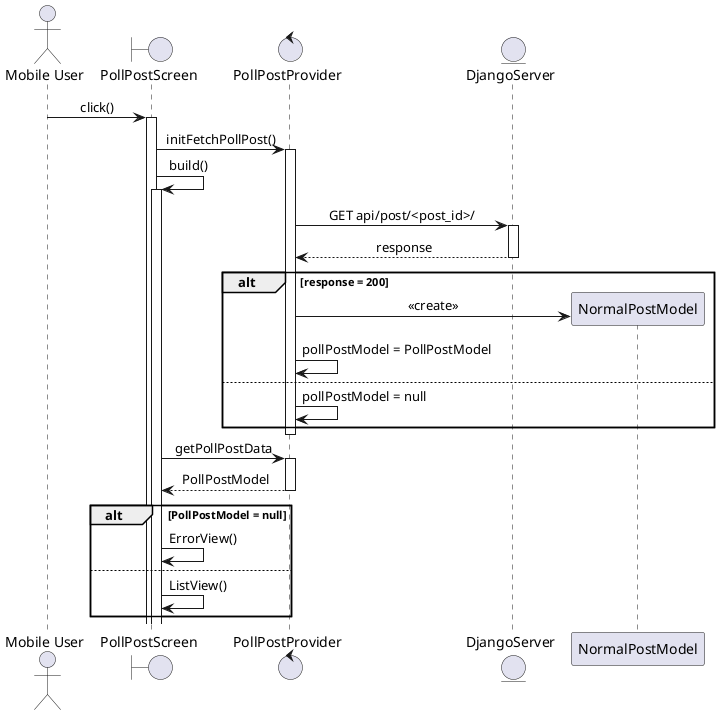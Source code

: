 @startuml uc1-sequence
skinparam sequenceMessageAlign center
actor       "Mobile User"       as actor
boundary    PollPostScreen    as ui
control     PollPostProvider  as provider
entity      DjangoServer      as server

actor -> ui: click()
activate ui
ui -> provider: initFetchPollPost()
activate provider
ui -> ui: build()
activate ui
provider -> server: GET api/post/<post_id>/
activate server
return response
alt response = 200
    create NormalPostModel as ppm
    provider -> ppm: <<create>>
    provider -> provider: pollPostModel = PollPostModel
else
        provider -> provider: pollPostModel = null
end
deactivate provider
ui -> provider: getPollPostData
activate provider
return PollPostModel
alt PollPostModel = null
    ui -> ui: ErrorView()
else
    ui-> ui: ListView()
end